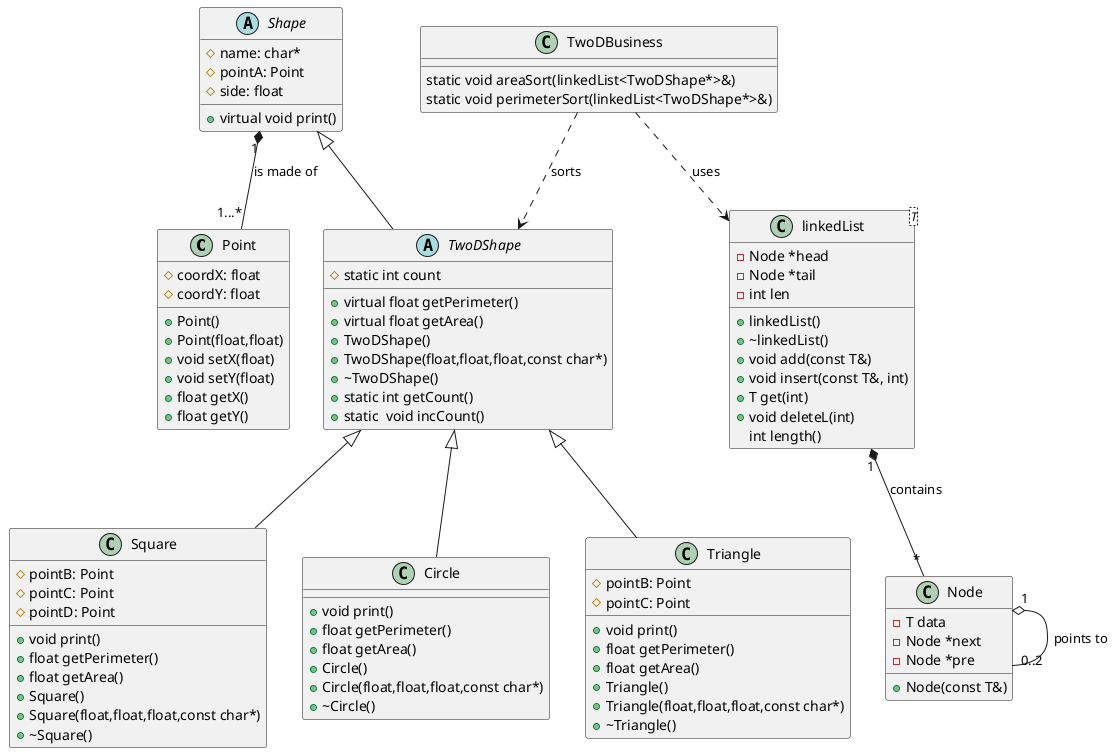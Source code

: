 @startuml lab8
class Point {
    #coordX: float
    #coordY: float
+Point()
+Point(float,float)
+void setX(float)
+void setY(float)
+float getX()
+float getY()
}

abstract class Shape {
   #name: char*
    #pointA: Point
#side: float
+virtual void print()
}

abstract class TwoDShape extends Shape {
#static int count
+virtual float getPerimeter()
+virtual float getArea()
+TwoDShape()
+TwoDShape(float,float,float,const char*)
+~TwoDShape()
+static int getCount()
+static  void incCount()
}

class Square extends TwoDShape {
    #pointB: Point
#pointC: Point
#pointD: Point
+void print()
+float getPerimeter()
+float getArea()
+Square()
+Square(float,float,float,const char*)
+~Square()
}

class Circle extends TwoDShape {
+void print()
+float getPerimeter()
+float getArea()
+Circle()
+Circle(float,float,float,const char*)
+~Circle()
}

class Triangle extends TwoDShape {
#pointB: Point
#pointC: Point
+void print()
+float getPerimeter()
+float getArea()
+Triangle()
+Triangle(float,float,float,const char*)
+~Triangle()
}

class TwoDBusiness {
static void areaSort(linkedList<TwoDShape*>&)
static void perimeterSort(linkedList<TwoDShape*>&)
}

class Node {
-T data
-Node *next
-Node *pre
+Node(const T&)
}

class linkedList<T> {
-Node *head
-Node *tail
-int len
+linkedList()
+~linkedList()
+void add(const T&)
+void insert(const T&, int)
+T get(int)
+void deleteL(int)
int length()
}

Shape "1" *-- "1...*" Point: is made of
TwoDBusiness ..> TwoDShape: sorts
TwoDBusiness ..> linkedList: uses
linkedList "1" *-- "*" Node: contains
Node "1" o-- "0..2" Node: points to

@enduml

